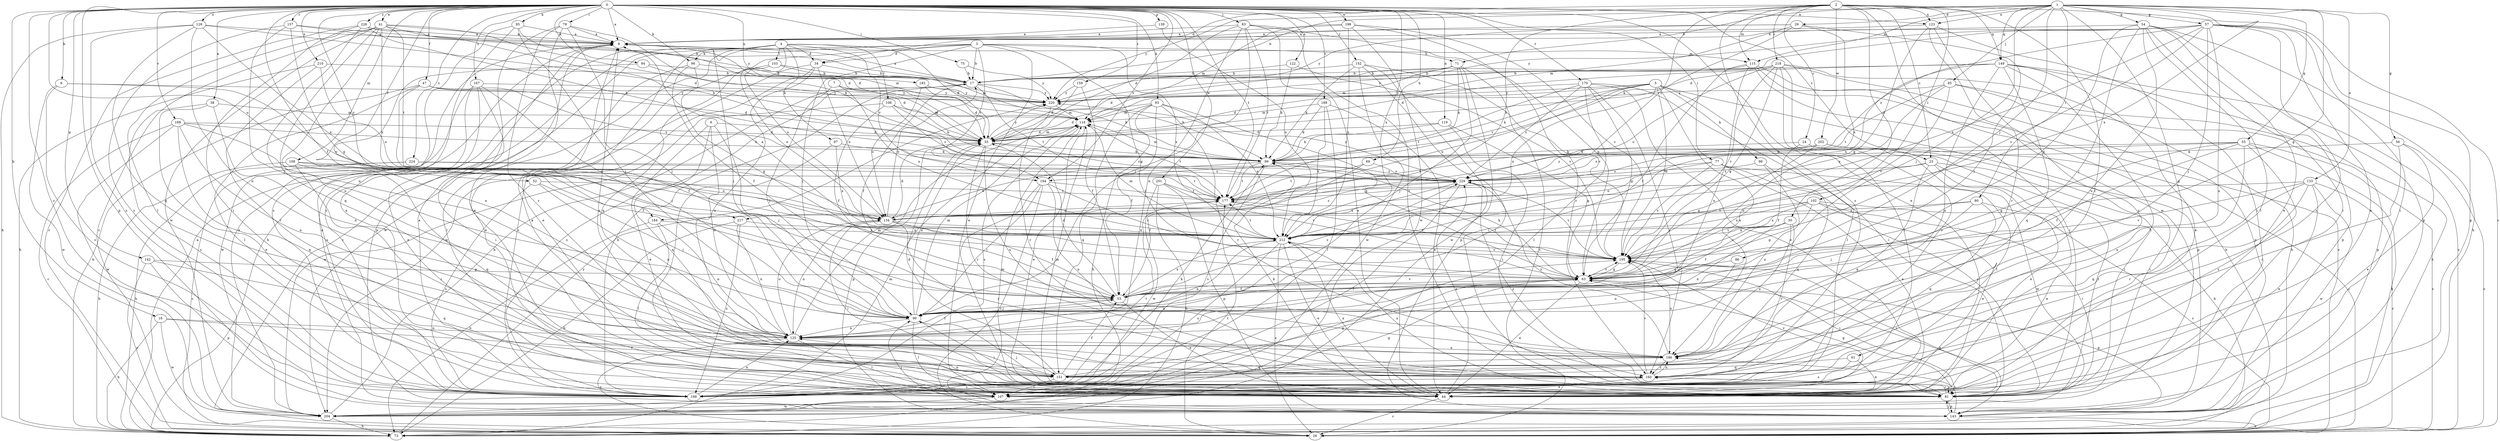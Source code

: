 strict digraph  {
0;
1;
2;
3;
4;
5;
6;
7;
8;
9;
16;
17;
23;
24;
26;
29;
30;
34;
35;
38;
41;
44;
47;
52;
53;
54;
55;
56;
57;
61;
63;
69;
71;
73;
75;
77;
78;
80;
81;
83;
85;
86;
90;
93;
94;
95;
96;
97;
98;
99;
102;
103;
106;
107;
108;
115;
116;
119;
122;
123;
125;
128;
133;
134;
139;
142;
143;
149;
151;
152;
157;
159;
160;
167;
168;
170;
177;
183;
184;
186;
188;
189;
194;
195;
198;
201;
202;
204;
210;
212;
217;
218;
220;
224;
226;
229;
0 -> 8  [label=a];
0 -> 9  [label=b];
0 -> 16  [label=b];
0 -> 23  [label=c];
0 -> 38  [label=e];
0 -> 41  [label=e];
0 -> 44  [label=e];
0 -> 47  [label=f];
0 -> 52  [label=f];
0 -> 53  [label=f];
0 -> 69  [label=h];
0 -> 75  [label=i];
0 -> 77  [label=i];
0 -> 78  [label=i];
0 -> 83  [label=j];
0 -> 93  [label=k];
0 -> 94  [label=k];
0 -> 95  [label=k];
0 -> 96  [label=k];
0 -> 108  [label=m];
0 -> 119  [label=n];
0 -> 122  [label=n];
0 -> 123  [label=n];
0 -> 128  [label=o];
0 -> 139  [label=p];
0 -> 142  [label=p];
0 -> 143  [label=p];
0 -> 152  [label=r];
0 -> 157  [label=r];
0 -> 159  [label=r];
0 -> 167  [label=s];
0 -> 168  [label=s];
0 -> 170  [label=t];
0 -> 177  [label=t];
0 -> 183  [label=u];
0 -> 184  [label=u];
0 -> 188  [label=v];
0 -> 189  [label=v];
0 -> 194  [label=v];
0 -> 198  [label=w];
0 -> 201  [label=w];
0 -> 210  [label=x];
0 -> 212  [label=x];
0 -> 217  [label=y];
0 -> 224  [label=z];
0 -> 226  [label=z];
1 -> 17  [label=b];
1 -> 29  [label=d];
1 -> 54  [label=g];
1 -> 55  [label=g];
1 -> 56  [label=g];
1 -> 57  [label=g];
1 -> 61  [label=g];
1 -> 63  [label=g];
1 -> 71  [label=h];
1 -> 80  [label=i];
1 -> 85  [label=j];
1 -> 86  [label=j];
1 -> 90  [label=j];
1 -> 115  [label=m];
1 -> 123  [label=n];
1 -> 133  [label=o];
1 -> 149  [label=q];
1 -> 212  [label=x];
2 -> 23  [label=c];
2 -> 24  [label=c];
2 -> 26  [label=c];
2 -> 30  [label=d];
2 -> 34  [label=d];
2 -> 102  [label=l];
2 -> 115  [label=m];
2 -> 123  [label=n];
2 -> 149  [label=q];
2 -> 160  [label=r];
2 -> 168  [label=s];
2 -> 202  [label=w];
2 -> 204  [label=w];
2 -> 217  [label=y];
2 -> 218  [label=y];
2 -> 220  [label=y];
2 -> 229  [label=z];
3 -> 17  [label=b];
3 -> 34  [label=d];
3 -> 44  [label=e];
3 -> 63  [label=g];
3 -> 71  [label=h];
3 -> 90  [label=j];
3 -> 96  [label=k];
3 -> 151  [label=q];
3 -> 194  [label=v];
3 -> 204  [label=w];
3 -> 212  [label=x];
4 -> 26  [label=c];
4 -> 34  [label=d];
4 -> 35  [label=d];
4 -> 44  [label=e];
4 -> 73  [label=h];
4 -> 90  [label=j];
4 -> 97  [label=k];
4 -> 103  [label=l];
4 -> 106  [label=l];
4 -> 134  [label=o];
4 -> 143  [label=p];
4 -> 194  [label=v];
5 -> 35  [label=d];
5 -> 98  [label=k];
5 -> 99  [label=k];
5 -> 107  [label=l];
5 -> 143  [label=p];
5 -> 184  [label=u];
5 -> 186  [label=u];
5 -> 194  [label=v];
5 -> 195  [label=v];
5 -> 212  [label=x];
5 -> 220  [label=y];
6 -> 35  [label=d];
6 -> 44  [label=e];
6 -> 90  [label=j];
6 -> 125  [label=n];
6 -> 151  [label=q];
7 -> 35  [label=d];
7 -> 90  [label=j];
7 -> 212  [label=x];
7 -> 220  [label=y];
8 -> 115  [label=m];
8 -> 116  [label=m];
9 -> 134  [label=o];
9 -> 168  [label=s];
9 -> 204  [label=w];
9 -> 220  [label=y];
16 -> 73  [label=h];
16 -> 125  [label=n];
16 -> 160  [label=r];
16 -> 204  [label=w];
17 -> 8  [label=a];
17 -> 53  [label=f];
17 -> 99  [label=k];
17 -> 168  [label=s];
17 -> 177  [label=t];
17 -> 220  [label=y];
23 -> 44  [label=e];
23 -> 73  [label=h];
23 -> 81  [label=i];
23 -> 151  [label=q];
23 -> 195  [label=v];
23 -> 229  [label=z];
24 -> 53  [label=f];
24 -> 81  [label=i];
24 -> 99  [label=k];
24 -> 107  [label=l];
26 -> 177  [label=t];
29 -> 8  [label=a];
29 -> 90  [label=j];
29 -> 99  [label=k];
29 -> 116  [label=m];
29 -> 212  [label=x];
29 -> 220  [label=y];
30 -> 53  [label=f];
30 -> 125  [label=n];
30 -> 160  [label=r];
30 -> 186  [label=u];
30 -> 195  [label=v];
30 -> 212  [label=x];
34 -> 17  [label=b];
34 -> 134  [label=o];
34 -> 168  [label=s];
34 -> 186  [label=u];
34 -> 204  [label=w];
35 -> 99  [label=k];
35 -> 116  [label=m];
35 -> 143  [label=p];
35 -> 160  [label=r];
35 -> 186  [label=u];
35 -> 220  [label=y];
35 -> 229  [label=z];
38 -> 44  [label=e];
38 -> 116  [label=m];
38 -> 125  [label=n];
38 -> 168  [label=s];
41 -> 8  [label=a];
41 -> 26  [label=c];
41 -> 35  [label=d];
41 -> 99  [label=k];
41 -> 107  [label=l];
41 -> 151  [label=q];
41 -> 177  [label=t];
41 -> 186  [label=u];
41 -> 204  [label=w];
41 -> 212  [label=x];
44 -> 26  [label=c];
44 -> 99  [label=k];
44 -> 195  [label=v];
44 -> 212  [label=x];
44 -> 229  [label=z];
47 -> 35  [label=d];
47 -> 53  [label=f];
47 -> 73  [label=h];
47 -> 107  [label=l];
47 -> 220  [label=y];
47 -> 229  [label=z];
52 -> 90  [label=j];
52 -> 125  [label=n];
52 -> 168  [label=s];
52 -> 177  [label=t];
53 -> 35  [label=d];
53 -> 44  [label=e];
53 -> 90  [label=j];
53 -> 195  [label=v];
53 -> 212  [label=x];
53 -> 229  [label=z];
54 -> 8  [label=a];
54 -> 44  [label=e];
54 -> 63  [label=g];
54 -> 73  [label=h];
54 -> 81  [label=i];
54 -> 90  [label=j];
54 -> 107  [label=l];
54 -> 143  [label=p];
54 -> 186  [label=u];
55 -> 26  [label=c];
55 -> 53  [label=f];
55 -> 63  [label=g];
55 -> 73  [label=h];
55 -> 99  [label=k];
55 -> 168  [label=s];
55 -> 186  [label=u];
55 -> 229  [label=z];
56 -> 26  [label=c];
56 -> 44  [label=e];
56 -> 99  [label=k];
56 -> 160  [label=r];
57 -> 8  [label=a];
57 -> 35  [label=d];
57 -> 44  [label=e];
57 -> 81  [label=i];
57 -> 90  [label=j];
57 -> 143  [label=p];
57 -> 168  [label=s];
57 -> 186  [label=u];
57 -> 195  [label=v];
57 -> 212  [label=x];
57 -> 220  [label=y];
57 -> 229  [label=z];
61 -> 44  [label=e];
61 -> 151  [label=q];
61 -> 168  [label=s];
63 -> 44  [label=e];
63 -> 53  [label=f];
63 -> 99  [label=k];
63 -> 125  [label=n];
63 -> 143  [label=p];
63 -> 195  [label=v];
69 -> 53  [label=f];
69 -> 177  [label=t];
69 -> 229  [label=z];
71 -> 17  [label=b];
71 -> 26  [label=c];
71 -> 35  [label=d];
71 -> 90  [label=j];
71 -> 99  [label=k];
71 -> 116  [label=m];
71 -> 204  [label=w];
73 -> 8  [label=a];
73 -> 116  [label=m];
73 -> 220  [label=y];
75 -> 17  [label=b];
75 -> 220  [label=y];
77 -> 44  [label=e];
77 -> 81  [label=i];
77 -> 134  [label=o];
77 -> 195  [label=v];
77 -> 204  [label=w];
77 -> 229  [label=z];
78 -> 8  [label=a];
78 -> 44  [label=e];
78 -> 90  [label=j];
78 -> 99  [label=k];
78 -> 160  [label=r];
78 -> 168  [label=s];
80 -> 44  [label=e];
80 -> 90  [label=j];
80 -> 134  [label=o];
80 -> 151  [label=q];
80 -> 212  [label=x];
81 -> 8  [label=a];
81 -> 63  [label=g];
81 -> 90  [label=j];
81 -> 116  [label=m];
81 -> 125  [label=n];
81 -> 143  [label=p];
81 -> 160  [label=r];
81 -> 195  [label=v];
81 -> 212  [label=x];
81 -> 229  [label=z];
83 -> 8  [label=a];
83 -> 35  [label=d];
83 -> 44  [label=e];
83 -> 63  [label=g];
83 -> 81  [label=i];
83 -> 90  [label=j];
83 -> 125  [label=n];
83 -> 177  [label=t];
85 -> 73  [label=h];
85 -> 143  [label=p];
85 -> 177  [label=t];
85 -> 195  [label=v];
85 -> 212  [label=x];
85 -> 220  [label=y];
86 -> 63  [label=g];
86 -> 125  [label=n];
90 -> 35  [label=d];
90 -> 81  [label=i];
90 -> 107  [label=l];
90 -> 116  [label=m];
90 -> 125  [label=n];
93 -> 35  [label=d];
93 -> 53  [label=f];
93 -> 63  [label=g];
93 -> 73  [label=h];
93 -> 116  [label=m];
93 -> 151  [label=q];
93 -> 160  [label=r];
93 -> 212  [label=x];
94 -> 17  [label=b];
94 -> 35  [label=d];
94 -> 125  [label=n];
95 -> 8  [label=a];
95 -> 35  [label=d];
95 -> 44  [label=e];
95 -> 90  [label=j];
95 -> 168  [label=s];
96 -> 17  [label=b];
96 -> 44  [label=e];
96 -> 53  [label=f];
96 -> 63  [label=g];
97 -> 81  [label=i];
97 -> 99  [label=k];
97 -> 212  [label=x];
98 -> 151  [label=q];
98 -> 186  [label=u];
98 -> 229  [label=z];
99 -> 116  [label=m];
99 -> 134  [label=o];
99 -> 168  [label=s];
99 -> 177  [label=t];
99 -> 229  [label=z];
102 -> 26  [label=c];
102 -> 44  [label=e];
102 -> 63  [label=g];
102 -> 81  [label=i];
102 -> 134  [label=o];
102 -> 195  [label=v];
102 -> 212  [label=x];
103 -> 17  [label=b];
103 -> 107  [label=l];
103 -> 116  [label=m];
103 -> 134  [label=o];
106 -> 53  [label=f];
106 -> 99  [label=k];
106 -> 116  [label=m];
106 -> 204  [label=w];
106 -> 229  [label=z];
107 -> 204  [label=w];
108 -> 73  [label=h];
108 -> 81  [label=i];
108 -> 134  [label=o];
108 -> 151  [label=q];
108 -> 229  [label=z];
115 -> 17  [label=b];
115 -> 26  [label=c];
115 -> 53  [label=f];
115 -> 73  [label=h];
115 -> 81  [label=i];
115 -> 125  [label=n];
116 -> 35  [label=d];
116 -> 44  [label=e];
116 -> 168  [label=s];
116 -> 177  [label=t];
119 -> 35  [label=d];
119 -> 63  [label=g];
119 -> 81  [label=i];
119 -> 99  [label=k];
122 -> 17  [label=b];
122 -> 99  [label=k];
122 -> 195  [label=v];
123 -> 8  [label=a];
123 -> 63  [label=g];
123 -> 81  [label=i];
123 -> 160  [label=r];
123 -> 168  [label=s];
125 -> 26  [label=c];
125 -> 53  [label=f];
125 -> 107  [label=l];
125 -> 116  [label=m];
125 -> 134  [label=o];
125 -> 186  [label=u];
128 -> 8  [label=a];
128 -> 35  [label=d];
128 -> 73  [label=h];
128 -> 125  [label=n];
128 -> 151  [label=q];
128 -> 168  [label=s];
128 -> 212  [label=x];
133 -> 26  [label=c];
133 -> 44  [label=e];
133 -> 151  [label=q];
133 -> 160  [label=r];
133 -> 177  [label=t];
133 -> 195  [label=v];
133 -> 204  [label=w];
134 -> 17  [label=b];
134 -> 35  [label=d];
134 -> 53  [label=f];
134 -> 81  [label=i];
134 -> 125  [label=n];
134 -> 160  [label=r];
134 -> 212  [label=x];
134 -> 229  [label=z];
139 -> 8  [label=a];
139 -> 212  [label=x];
142 -> 26  [label=c];
142 -> 63  [label=g];
142 -> 143  [label=p];
142 -> 151  [label=q];
143 -> 8  [label=a];
143 -> 26  [label=c];
143 -> 63  [label=g];
143 -> 81  [label=i];
143 -> 90  [label=j];
143 -> 116  [label=m];
143 -> 186  [label=u];
149 -> 17  [label=b];
149 -> 26  [label=c];
149 -> 35  [label=d];
149 -> 44  [label=e];
149 -> 107  [label=l];
149 -> 143  [label=p];
149 -> 151  [label=q];
149 -> 186  [label=u];
149 -> 212  [label=x];
151 -> 35  [label=d];
151 -> 53  [label=f];
151 -> 63  [label=g];
151 -> 107  [label=l];
152 -> 17  [label=b];
152 -> 81  [label=i];
152 -> 99  [label=k];
152 -> 143  [label=p];
152 -> 195  [label=v];
152 -> 204  [label=w];
157 -> 8  [label=a];
157 -> 17  [label=b];
157 -> 63  [label=g];
157 -> 90  [label=j];
157 -> 168  [label=s];
159 -> 35  [label=d];
159 -> 53  [label=f];
159 -> 220  [label=y];
160 -> 8  [label=a];
160 -> 44  [label=e];
160 -> 81  [label=i];
160 -> 168  [label=s];
160 -> 186  [label=u];
160 -> 195  [label=v];
167 -> 44  [label=e];
167 -> 81  [label=i];
167 -> 90  [label=j];
167 -> 168  [label=s];
167 -> 204  [label=w];
167 -> 220  [label=y];
168 -> 8  [label=a];
168 -> 17  [label=b];
168 -> 63  [label=g];
168 -> 99  [label=k];
168 -> 125  [label=n];
168 -> 177  [label=t];
170 -> 44  [label=e];
170 -> 63  [label=g];
170 -> 81  [label=i];
170 -> 107  [label=l];
170 -> 160  [label=r];
170 -> 177  [label=t];
170 -> 220  [label=y];
170 -> 229  [label=z];
177 -> 134  [label=o];
177 -> 195  [label=v];
183 -> 35  [label=d];
183 -> 99  [label=k];
183 -> 134  [label=o];
183 -> 220  [label=y];
184 -> 73  [label=h];
184 -> 107  [label=l];
184 -> 125  [label=n];
184 -> 212  [label=x];
186 -> 151  [label=q];
186 -> 160  [label=r];
186 -> 229  [label=z];
188 -> 26  [label=c];
188 -> 35  [label=d];
188 -> 53  [label=f];
188 -> 99  [label=k];
188 -> 125  [label=n];
188 -> 151  [label=q];
188 -> 204  [label=w];
189 -> 44  [label=e];
189 -> 99  [label=k];
189 -> 107  [label=l];
189 -> 116  [label=m];
189 -> 212  [label=x];
194 -> 26  [label=c];
194 -> 90  [label=j];
194 -> 107  [label=l];
194 -> 177  [label=t];
194 -> 186  [label=u];
194 -> 195  [label=v];
195 -> 63  [label=g];
195 -> 81  [label=i];
195 -> 177  [label=t];
195 -> 186  [label=u];
198 -> 8  [label=a];
198 -> 116  [label=m];
198 -> 160  [label=r];
198 -> 195  [label=v];
198 -> 204  [label=w];
198 -> 212  [label=x];
201 -> 73  [label=h];
201 -> 143  [label=p];
201 -> 177  [label=t];
201 -> 195  [label=v];
201 -> 204  [label=w];
202 -> 26  [label=c];
202 -> 63  [label=g];
202 -> 81  [label=i];
202 -> 99  [label=k];
202 -> 177  [label=t];
202 -> 229  [label=z];
204 -> 8  [label=a];
204 -> 17  [label=b];
204 -> 73  [label=h];
210 -> 17  [label=b];
210 -> 73  [label=h];
210 -> 134  [label=o];
210 -> 160  [label=r];
212 -> 8  [label=a];
212 -> 26  [label=c];
212 -> 44  [label=e];
212 -> 116  [label=m];
212 -> 125  [label=n];
212 -> 168  [label=s];
212 -> 177  [label=t];
212 -> 195  [label=v];
217 -> 73  [label=h];
217 -> 125  [label=n];
217 -> 168  [label=s];
217 -> 212  [label=x];
218 -> 17  [label=b];
218 -> 63  [label=g];
218 -> 73  [label=h];
218 -> 107  [label=l];
218 -> 134  [label=o];
218 -> 143  [label=p];
218 -> 168  [label=s];
218 -> 195  [label=v];
218 -> 220  [label=y];
220 -> 116  [label=m];
220 -> 160  [label=r];
224 -> 26  [label=c];
224 -> 73  [label=h];
224 -> 177  [label=t];
224 -> 229  [label=z];
226 -> 8  [label=a];
226 -> 26  [label=c];
226 -> 81  [label=i];
226 -> 99  [label=k];
226 -> 125  [label=n];
226 -> 220  [label=y];
229 -> 107  [label=l];
229 -> 177  [label=t];
229 -> 195  [label=v];
229 -> 212  [label=x];
229 -> 220  [label=y];
}
